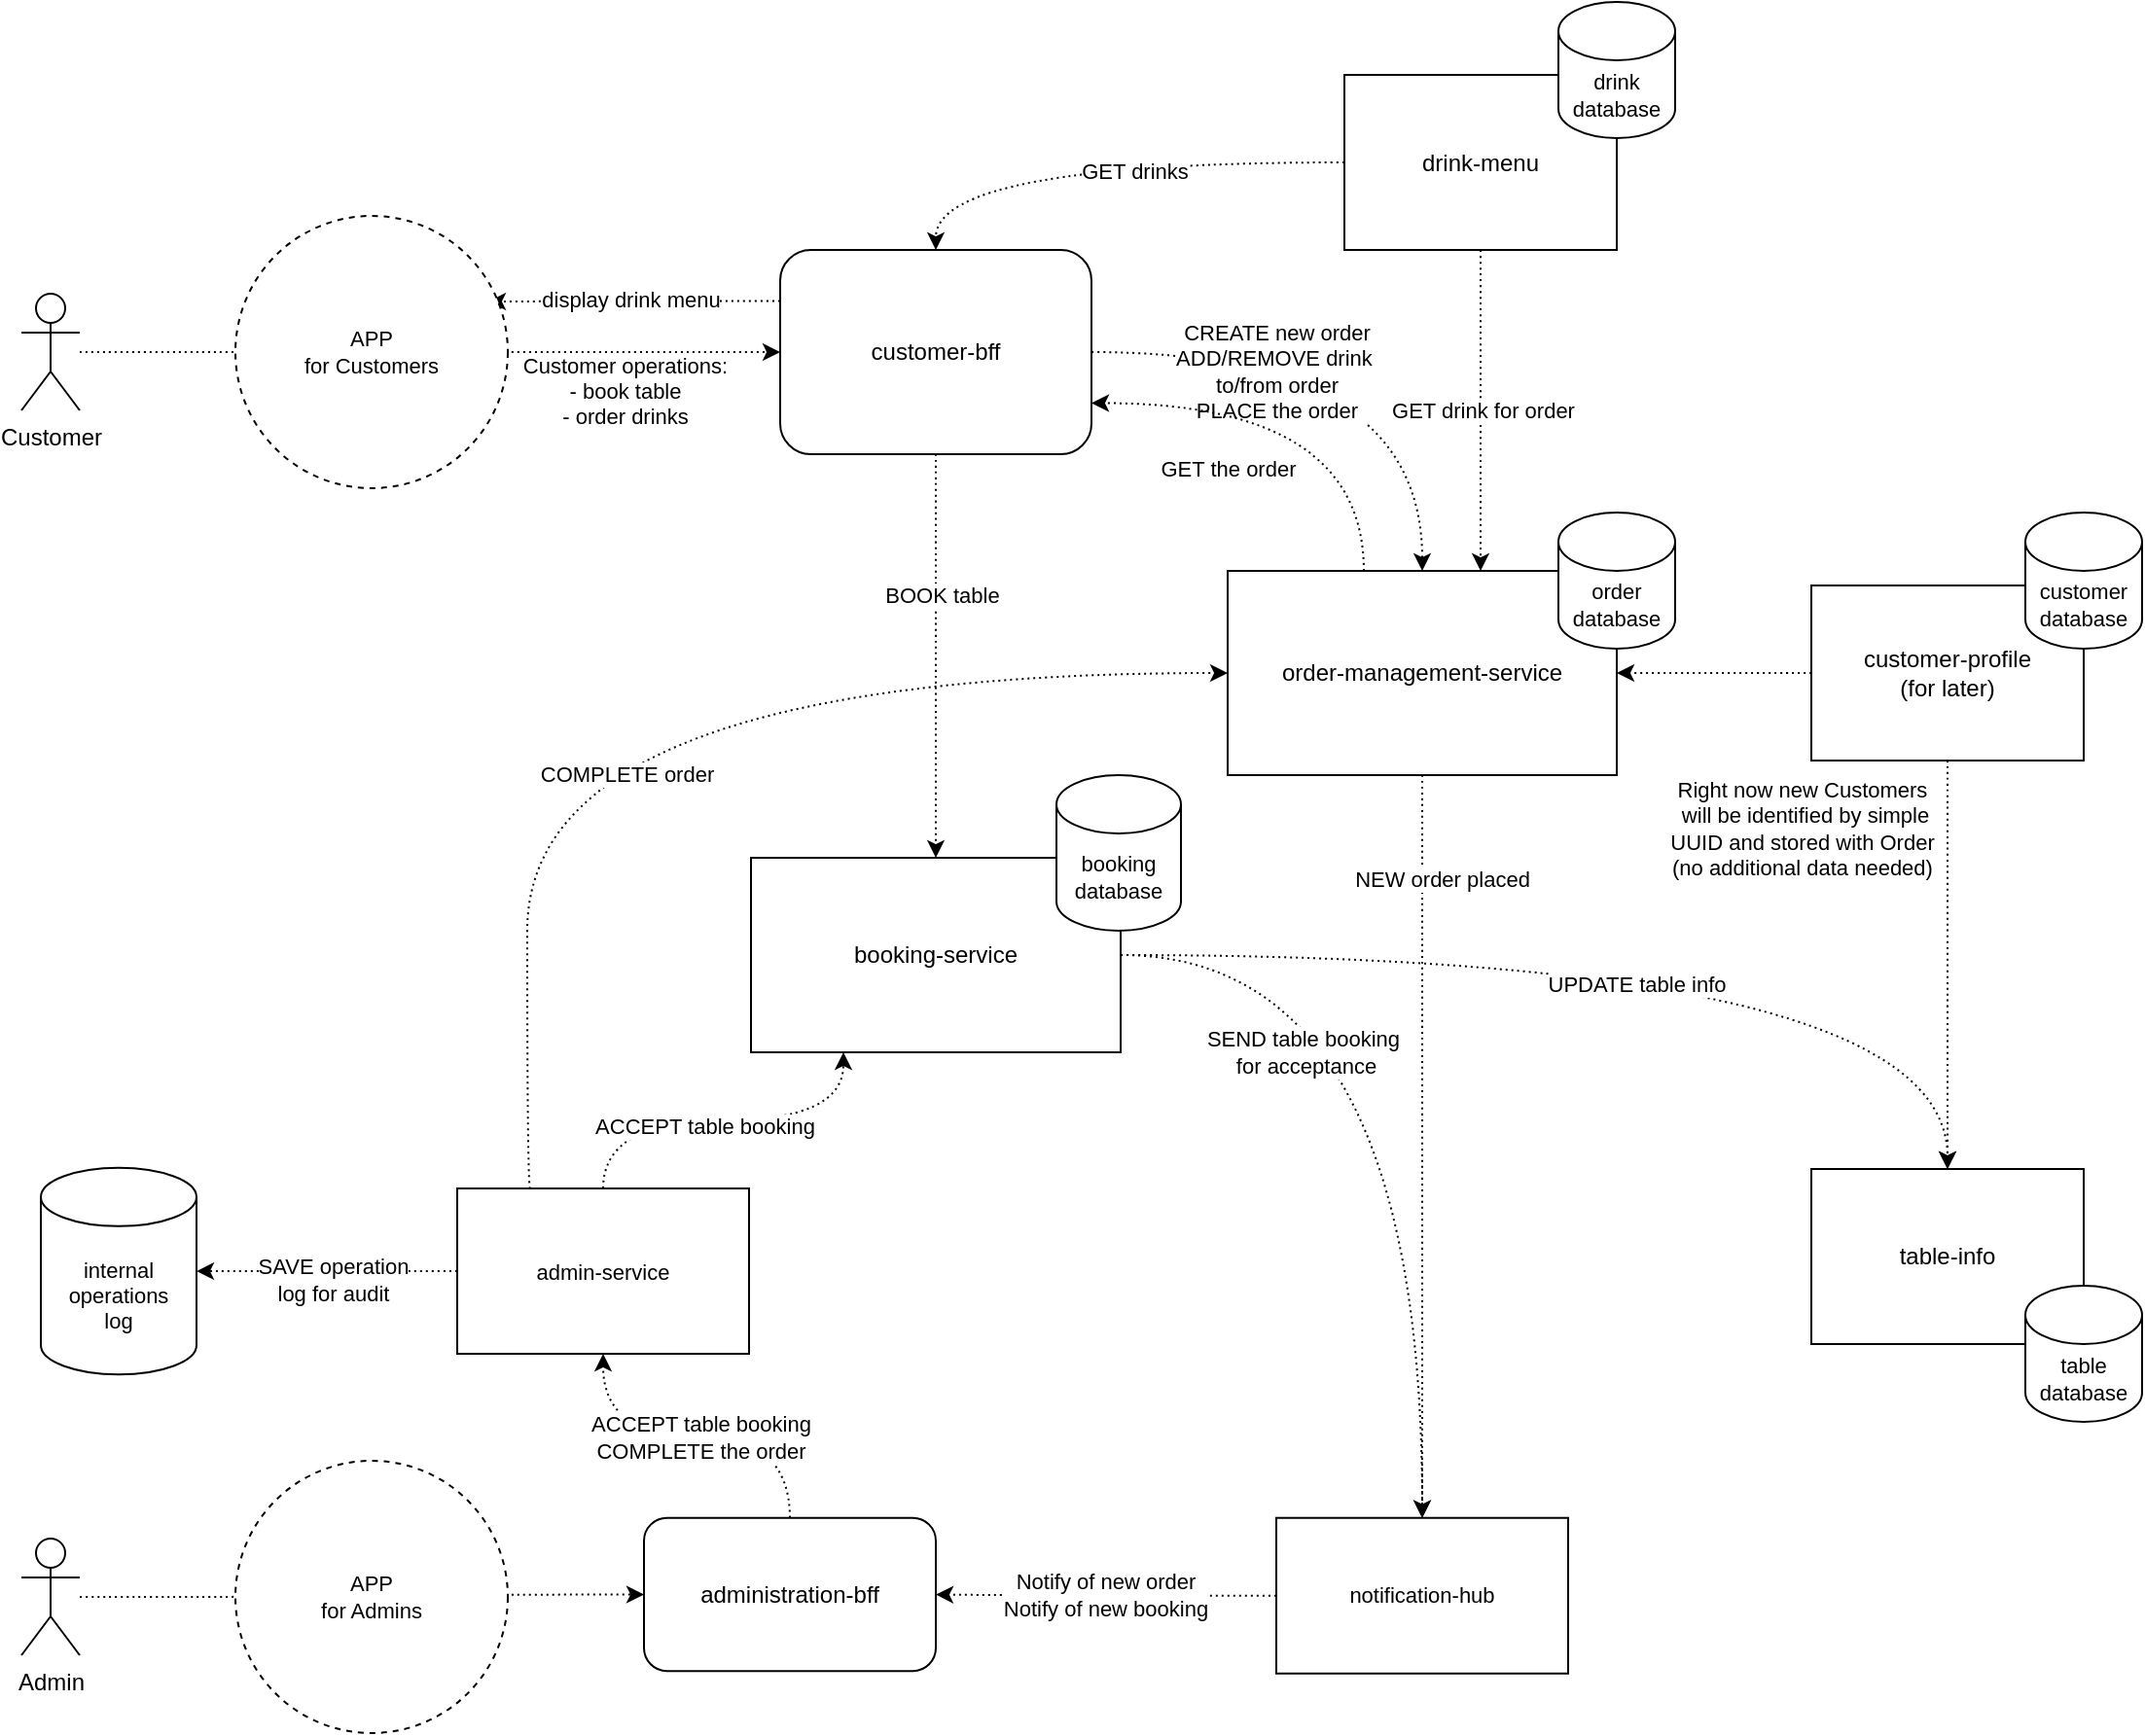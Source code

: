 <mxfile version="28.0.7">
  <diagram name="Page-1" id="maakqQ2E0LYBiGrFHAyL">
    <mxGraphModel dx="2505" dy="944" grid="1" gridSize="10" guides="1" tooltips="1" connect="1" arrows="1" fold="1" page="1" pageScale="1" pageWidth="827" pageHeight="1169" math="0" shadow="0">
      <root>
        <mxCell id="0" />
        <mxCell id="1" parent="0" />
        <mxCell id="wOlbRBHvTDSE5OdlyqVz-8" value="" style="edgeStyle=orthogonalEdgeStyle;rounded=0;orthogonalLoop=1;jettySize=auto;html=1;curved=1;dashed=1;dashPattern=1 2;" edge="1" parent="1" source="wOlbRBHvTDSE5OdlyqVz-1" target="wOlbRBHvTDSE5OdlyqVz-9">
          <mxGeometry relative="1" as="geometry">
            <mxPoint x="130" y="260" as="targetPoint" />
          </mxGeometry>
        </mxCell>
        <mxCell id="wOlbRBHvTDSE5OdlyqVz-54" value="Customer operations:&lt;div&gt;- book table&lt;/div&gt;&lt;div&gt;- order drinks&lt;/div&gt;" style="edgeLabel;html=1;align=center;verticalAlign=middle;resizable=0;points=[];fontFamily=Helvetica;fontSize=11;fontColor=default;labelBackgroundColor=default;" vertex="1" connectable="0" parent="wOlbRBHvTDSE5OdlyqVz-8">
          <mxGeometry x="0.556" relative="1" as="geometry">
            <mxPoint y="20" as="offset" />
          </mxGeometry>
        </mxCell>
        <mxCell id="wOlbRBHvTDSE5OdlyqVz-1" value="Customer" style="shape=umlActor;verticalLabelPosition=bottom;verticalAlign=top;html=1;outlineConnect=0;" vertex="1" parent="1">
          <mxGeometry x="-150" y="230" width="30" height="60" as="geometry" />
        </mxCell>
        <mxCell id="wOlbRBHvTDSE5OdlyqVz-11" value="" style="edgeStyle=orthogonalEdgeStyle;rounded=0;orthogonalLoop=1;jettySize=auto;html=1;curved=1;dashed=1;dashPattern=1 2;" edge="1" parent="1" source="wOlbRBHvTDSE5OdlyqVz-6" target="wOlbRBHvTDSE5OdlyqVz-10">
          <mxGeometry relative="1" as="geometry" />
        </mxCell>
        <mxCell id="wOlbRBHvTDSE5OdlyqVz-6" value="Admin" style="shape=umlActor;verticalLabelPosition=bottom;verticalAlign=top;html=1;outlineConnect=0;" vertex="1" parent="1">
          <mxGeometry x="-150" y="870" width="30" height="60" as="geometry" />
        </mxCell>
        <mxCell id="wOlbRBHvTDSE5OdlyqVz-15" value="" style="edgeStyle=orthogonalEdgeStyle;rounded=0;orthogonalLoop=1;jettySize=auto;html=1;curved=1;dashed=1;dashPattern=1 2;" edge="1" parent="1" source="wOlbRBHvTDSE5OdlyqVz-9" target="wOlbRBHvTDSE5OdlyqVz-16">
          <mxGeometry relative="1" as="geometry">
            <mxPoint x="410" y="260" as="targetPoint" />
          </mxGeometry>
        </mxCell>
        <mxCell id="wOlbRBHvTDSE5OdlyqVz-48" value="CREATE new order&lt;div&gt;ADD/REMOVE&amp;nbsp;&lt;span style=&quot;font-size: 11px;&quot;&gt;drink&amp;nbsp;&lt;/span&gt;&lt;/div&gt;&lt;div&gt;&lt;span style=&quot;font-size: 11px;&quot;&gt;to/from order&lt;/span&gt;&lt;/div&gt;&lt;div&gt;&lt;span style=&quot;font-size: 11px;&quot;&gt;PLACE the order&lt;/span&gt;&lt;/div&gt;" style="edgeLabel;html=1;align=center;verticalAlign=middle;resizable=0;points=[];fontFamily=Helvetica;fontSize=11;fontColor=default;labelBackgroundColor=default;" vertex="1" connectable="0" parent="wOlbRBHvTDSE5OdlyqVz-15">
          <mxGeometry x="-0.209" y="-18" relative="1" as="geometry">
            <mxPoint x="-17" y="-8" as="offset" />
          </mxGeometry>
        </mxCell>
        <mxCell id="wOlbRBHvTDSE5OdlyqVz-21" style="edgeStyle=orthogonalEdgeStyle;shape=connector;curved=1;rounded=0;orthogonalLoop=1;jettySize=auto;html=1;dashed=1;dashPattern=1 2;strokeColor=default;align=center;verticalAlign=middle;fontFamily=Helvetica;fontSize=11;fontColor=default;labelBackgroundColor=default;endArrow=classic;" edge="1" parent="1" source="wOlbRBHvTDSE5OdlyqVz-9" target="wOlbRBHvTDSE5OdlyqVz-20">
          <mxGeometry relative="1" as="geometry" />
        </mxCell>
        <mxCell id="wOlbRBHvTDSE5OdlyqVz-61" value="BOOK table" style="edgeLabel;html=1;align=center;verticalAlign=middle;resizable=0;points=[];fontFamily=Helvetica;fontSize=11;fontColor=default;labelBackgroundColor=default;" vertex="1" connectable="0" parent="wOlbRBHvTDSE5OdlyqVz-21">
          <mxGeometry x="-0.3" y="3" relative="1" as="geometry">
            <mxPoint as="offset" />
          </mxGeometry>
        </mxCell>
        <mxCell id="wOlbRBHvTDSE5OdlyqVz-46" style="edgeStyle=orthogonalEdgeStyle;shape=connector;curved=1;rounded=0;orthogonalLoop=1;jettySize=auto;html=1;dashed=1;dashPattern=1 2;strokeColor=default;align=center;verticalAlign=middle;fontFamily=Helvetica;fontSize=11;fontColor=default;labelBackgroundColor=default;endArrow=classic;exitX=0;exitY=0.25;exitDx=0;exitDy=0;" edge="1" parent="1" source="wOlbRBHvTDSE5OdlyqVz-9">
          <mxGeometry relative="1" as="geometry">
            <mxPoint x="90" y="234" as="targetPoint" />
          </mxGeometry>
        </mxCell>
        <mxCell id="wOlbRBHvTDSE5OdlyqVz-47" value="display drink menu" style="edgeLabel;html=1;align=center;verticalAlign=middle;resizable=0;points=[];fontFamily=Helvetica;fontSize=11;fontColor=default;labelBackgroundColor=default;" vertex="1" connectable="0" parent="wOlbRBHvTDSE5OdlyqVz-46">
          <mxGeometry x="0.035" y="-2" relative="1" as="geometry">
            <mxPoint as="offset" />
          </mxGeometry>
        </mxCell>
        <mxCell id="wOlbRBHvTDSE5OdlyqVz-9" value="customer-bff" style="rounded=1;whiteSpace=wrap;html=1;" vertex="1" parent="1">
          <mxGeometry x="240" y="207.5" width="160" height="105" as="geometry" />
        </mxCell>
        <mxCell id="wOlbRBHvTDSE5OdlyqVz-41" style="edgeStyle=orthogonalEdgeStyle;shape=connector;curved=1;rounded=0;orthogonalLoop=1;jettySize=auto;html=1;dashed=1;dashPattern=1 2;strokeColor=default;align=center;verticalAlign=middle;fontFamily=Helvetica;fontSize=11;fontColor=default;labelBackgroundColor=default;endArrow=classic;" edge="1" parent="1" source="wOlbRBHvTDSE5OdlyqVz-10" target="wOlbRBHvTDSE5OdlyqVz-40">
          <mxGeometry relative="1" as="geometry" />
        </mxCell>
        <mxCell id="wOlbRBHvTDSE5OdlyqVz-58" value="ACCEPT table booking&lt;div&gt;COMPLETE the order&lt;/div&gt;" style="edgeLabel;html=1;align=center;verticalAlign=middle;resizable=0;points=[];fontFamily=Helvetica;fontSize=11;fontColor=default;labelBackgroundColor=default;" vertex="1" connectable="0" parent="wOlbRBHvTDSE5OdlyqVz-41">
          <mxGeometry x="-0.017" y="1" relative="1" as="geometry">
            <mxPoint as="offset" />
          </mxGeometry>
        </mxCell>
        <mxCell id="wOlbRBHvTDSE5OdlyqVz-10" value="administration-bff" style="rounded=1;whiteSpace=wrap;html=1;verticalAlign=middle;align=center;" vertex="1" parent="1">
          <mxGeometry x="170" y="859.37" width="150" height="78.75" as="geometry" />
        </mxCell>
        <mxCell id="wOlbRBHvTDSE5OdlyqVz-38" style="edgeStyle=orthogonalEdgeStyle;shape=connector;curved=1;rounded=0;orthogonalLoop=1;jettySize=auto;html=1;dashed=1;dashPattern=1 2;strokeColor=default;align=center;verticalAlign=middle;fontFamily=Helvetica;fontSize=11;fontColor=default;labelBackgroundColor=default;endArrow=classic;" edge="1" parent="1" source="wOlbRBHvTDSE5OdlyqVz-16" target="wOlbRBHvTDSE5OdlyqVz-36">
          <mxGeometry relative="1" as="geometry" />
        </mxCell>
        <mxCell id="wOlbRBHvTDSE5OdlyqVz-55" value="NEW order placed" style="edgeLabel;html=1;align=center;verticalAlign=middle;resizable=0;points=[];fontFamily=Helvetica;fontSize=11;fontColor=default;labelBackgroundColor=default;" vertex="1" connectable="0" parent="wOlbRBHvTDSE5OdlyqVz-38">
          <mxGeometry x="-0.208" y="2" relative="1" as="geometry">
            <mxPoint x="8" y="-98" as="offset" />
          </mxGeometry>
        </mxCell>
        <mxCell id="wOlbRBHvTDSE5OdlyqVz-49" value="GET the order" style="edgeStyle=orthogonalEdgeStyle;shape=connector;curved=1;rounded=0;orthogonalLoop=1;jettySize=auto;html=1;entryX=1;entryY=0.75;entryDx=0;entryDy=0;dashed=1;dashPattern=1 2;strokeColor=default;align=center;verticalAlign=middle;fontFamily=Helvetica;fontSize=11;fontColor=default;labelBackgroundColor=default;endArrow=classic;" edge="1" parent="1" source="wOlbRBHvTDSE5OdlyqVz-16" target="wOlbRBHvTDSE5OdlyqVz-9">
          <mxGeometry x="0.381" y="34" relative="1" as="geometry">
            <Array as="points">
              <mxPoint x="540" y="286" />
            </Array>
            <mxPoint as="offset" />
          </mxGeometry>
        </mxCell>
        <mxCell id="wOlbRBHvTDSE5OdlyqVz-16" value="order-management-service" style="rounded=0;whiteSpace=wrap;html=1;" vertex="1" parent="1">
          <mxGeometry x="470" y="372.5" width="200" height="105" as="geometry" />
        </mxCell>
        <mxCell id="wOlbRBHvTDSE5OdlyqVz-44" style="edgeStyle=orthogonalEdgeStyle;shape=connector;curved=1;rounded=0;orthogonalLoop=1;jettySize=auto;html=1;entryX=0.5;entryY=0;entryDx=0;entryDy=0;dashed=1;dashPattern=1 2;strokeColor=default;align=center;verticalAlign=middle;fontFamily=Helvetica;fontSize=11;fontColor=default;labelBackgroundColor=default;endArrow=classic;" edge="1" parent="1" source="wOlbRBHvTDSE5OdlyqVz-17" target="wOlbRBHvTDSE5OdlyqVz-9">
          <mxGeometry relative="1" as="geometry" />
        </mxCell>
        <mxCell id="wOlbRBHvTDSE5OdlyqVz-45" value="GET drinks" style="edgeLabel;html=1;align=center;verticalAlign=middle;resizable=0;points=[];fontFamily=Helvetica;fontSize=11;fontColor=default;labelBackgroundColor=default;" vertex="1" connectable="0" parent="wOlbRBHvTDSE5OdlyqVz-44">
          <mxGeometry x="-0.153" y="4" relative="1" as="geometry">
            <mxPoint as="offset" />
          </mxGeometry>
        </mxCell>
        <mxCell id="wOlbRBHvTDSE5OdlyqVz-50" style="edgeStyle=orthogonalEdgeStyle;shape=connector;curved=1;rounded=0;orthogonalLoop=1;jettySize=auto;html=1;dashed=1;dashPattern=1 2;strokeColor=default;align=center;verticalAlign=middle;fontFamily=Helvetica;fontSize=11;fontColor=default;labelBackgroundColor=default;endArrow=classic;" edge="1" parent="1" source="wOlbRBHvTDSE5OdlyqVz-17" target="wOlbRBHvTDSE5OdlyqVz-16">
          <mxGeometry relative="1" as="geometry">
            <Array as="points">
              <mxPoint x="600" y="330" />
              <mxPoint x="600" y="330" />
            </Array>
          </mxGeometry>
        </mxCell>
        <mxCell id="wOlbRBHvTDSE5OdlyqVz-51" value="GET drink for order" style="edgeLabel;html=1;align=center;verticalAlign=middle;resizable=0;points=[];fontFamily=Helvetica;fontSize=11;fontColor=default;labelBackgroundColor=default;" vertex="1" connectable="0" parent="wOlbRBHvTDSE5OdlyqVz-50">
          <mxGeometry x="-0.007" y="1" relative="1" as="geometry">
            <mxPoint as="offset" />
          </mxGeometry>
        </mxCell>
        <mxCell id="wOlbRBHvTDSE5OdlyqVz-17" value="drink-menu" style="rounded=0;whiteSpace=wrap;html=1;" vertex="1" parent="1">
          <mxGeometry x="530" y="117.5" width="140" height="90" as="geometry" />
        </mxCell>
        <mxCell id="wOlbRBHvTDSE5OdlyqVz-24" style="edgeStyle=orthogonalEdgeStyle;shape=connector;curved=1;rounded=0;orthogonalLoop=1;jettySize=auto;html=1;dashed=1;dashPattern=1 2;strokeColor=default;align=center;verticalAlign=middle;fontFamily=Helvetica;fontSize=11;fontColor=default;labelBackgroundColor=default;endArrow=classic;" edge="1" parent="1" source="wOlbRBHvTDSE5OdlyqVz-20" target="wOlbRBHvTDSE5OdlyqVz-23">
          <mxGeometry relative="1" as="geometry" />
        </mxCell>
        <mxCell id="wOlbRBHvTDSE5OdlyqVz-62" value="UPDATE table info" style="edgeLabel;html=1;align=center;verticalAlign=middle;resizable=0;points=[];fontFamily=Helvetica;fontSize=11;fontColor=default;labelBackgroundColor=default;" vertex="1" connectable="0" parent="wOlbRBHvTDSE5OdlyqVz-24">
          <mxGeometry x="-0.259" y="-6" relative="1" as="geometry">
            <mxPoint x="67" y="9" as="offset" />
          </mxGeometry>
        </mxCell>
        <mxCell id="wOlbRBHvTDSE5OdlyqVz-37" style="edgeStyle=orthogonalEdgeStyle;shape=connector;curved=1;rounded=0;orthogonalLoop=1;jettySize=auto;html=1;dashed=1;dashPattern=1 2;strokeColor=default;align=center;verticalAlign=middle;fontFamily=Helvetica;fontSize=11;fontColor=default;labelBackgroundColor=default;endArrow=classic;" edge="1" parent="1" source="wOlbRBHvTDSE5OdlyqVz-20" target="wOlbRBHvTDSE5OdlyqVz-36">
          <mxGeometry relative="1" as="geometry" />
        </mxCell>
        <mxCell id="wOlbRBHvTDSE5OdlyqVz-63" value="SEND table booking&amp;nbsp;&lt;div&gt;for acceptance&lt;/div&gt;" style="edgeLabel;html=1;align=center;verticalAlign=middle;resizable=0;points=[];fontFamily=Helvetica;fontSize=11;fontColor=default;labelBackgroundColor=default;" vertex="1" connectable="0" parent="wOlbRBHvTDSE5OdlyqVz-37">
          <mxGeometry x="0.062" y="-35" relative="1" as="geometry">
            <mxPoint x="-25" y="-31" as="offset" />
          </mxGeometry>
        </mxCell>
        <mxCell id="wOlbRBHvTDSE5OdlyqVz-20" value="booking-service" style="rounded=0;whiteSpace=wrap;html=1;" vertex="1" parent="1">
          <mxGeometry x="225" y="520" width="190" height="100" as="geometry" />
        </mxCell>
        <mxCell id="wOlbRBHvTDSE5OdlyqVz-23" value="table-info" style="rounded=0;whiteSpace=wrap;html=1;" vertex="1" parent="1">
          <mxGeometry x="770" y="680" width="140" height="90" as="geometry" />
        </mxCell>
        <mxCell id="wOlbRBHvTDSE5OdlyqVz-52" style="edgeStyle=orthogonalEdgeStyle;shape=connector;curved=1;rounded=0;orthogonalLoop=1;jettySize=auto;html=1;dashed=1;dashPattern=1 2;strokeColor=light-dark(#000000,#B3B3B3);align=center;verticalAlign=middle;fontFamily=Helvetica;fontSize=11;fontColor=default;labelBackgroundColor=default;endArrow=classic;" edge="1" parent="1" source="wOlbRBHvTDSE5OdlyqVz-26" target="wOlbRBHvTDSE5OdlyqVz-16">
          <mxGeometry relative="1" as="geometry" />
        </mxCell>
        <mxCell id="wOlbRBHvTDSE5OdlyqVz-53" style="edgeStyle=orthogonalEdgeStyle;shape=connector;curved=1;rounded=0;orthogonalLoop=1;jettySize=auto;html=1;dashed=1;dashPattern=1 2;strokeColor=light-dark(#000000,#B3B3B3);align=center;verticalAlign=middle;fontFamily=Helvetica;fontSize=11;fontColor=default;labelBackgroundColor=default;endArrow=classic;" edge="1" parent="1" source="wOlbRBHvTDSE5OdlyqVz-26" target="wOlbRBHvTDSE5OdlyqVz-23">
          <mxGeometry relative="1" as="geometry" />
        </mxCell>
        <mxCell id="wOlbRBHvTDSE5OdlyqVz-26" value="&lt;span style=&quot;color: light-dark(rgb(0, 0, 0), rgb(179, 179, 179));&quot;&gt;customer-profile&lt;/span&gt;&lt;div&gt;&lt;span style=&quot;color: light-dark(rgb(0, 0, 0), rgb(179, 179, 179));&quot;&gt;(for later)&lt;/span&gt;&lt;/div&gt;" style="rounded=0;whiteSpace=wrap;html=1;strokeColor=light-dark(#000000,#B3B3B3);" vertex="1" parent="1">
          <mxGeometry x="770" y="380" width="140" height="90" as="geometry" />
        </mxCell>
        <mxCell id="wOlbRBHvTDSE5OdlyqVz-29" value="APP&lt;div&gt;for Customers&lt;/div&gt;" style="ellipse;whiteSpace=wrap;html=1;aspect=fixed;fontFamily=Helvetica;fontSize=11;fontColor=default;labelBackgroundColor=default;dashed=1;" vertex="1" parent="1">
          <mxGeometry x="-40" y="190" width="140" height="140" as="geometry" />
        </mxCell>
        <mxCell id="wOlbRBHvTDSE5OdlyqVz-30" value="APP&lt;div&gt;for Admins&lt;/div&gt;" style="ellipse;whiteSpace=wrap;html=1;aspect=fixed;fontFamily=Helvetica;fontSize=11;fontColor=default;labelBackgroundColor=default;dashed=1;" vertex="1" parent="1">
          <mxGeometry x="-40" y="830" width="140" height="140" as="geometry" />
        </mxCell>
        <mxCell id="wOlbRBHvTDSE5OdlyqVz-31" value="drink&lt;div&gt;database&lt;/div&gt;" style="shape=cylinder3;whiteSpace=wrap;html=1;boundedLbl=1;backgroundOutline=1;size=15;fontFamily=Helvetica;fontSize=11;fontColor=default;labelBackgroundColor=default;" vertex="1" parent="1">
          <mxGeometry x="640" y="80" width="60" height="70" as="geometry" />
        </mxCell>
        <mxCell id="wOlbRBHvTDSE5OdlyqVz-32" value="order&lt;div&gt;database&lt;/div&gt;" style="shape=cylinder3;whiteSpace=wrap;html=1;boundedLbl=1;backgroundOutline=1;size=15;fontFamily=Helvetica;fontSize=11;fontColor=default;labelBackgroundColor=default;" vertex="1" parent="1">
          <mxGeometry x="640" y="342.5" width="60" height="70" as="geometry" />
        </mxCell>
        <mxCell id="wOlbRBHvTDSE5OdlyqVz-33" value="table&lt;div&gt;database&lt;/div&gt;" style="shape=cylinder3;whiteSpace=wrap;html=1;boundedLbl=1;backgroundOutline=1;size=15;fontFamily=Helvetica;fontSize=11;fontColor=default;labelBackgroundColor=default;" vertex="1" parent="1">
          <mxGeometry x="880" y="740" width="60" height="70" as="geometry" />
        </mxCell>
        <mxCell id="wOlbRBHvTDSE5OdlyqVz-34" value="&lt;span style=&quot;color: light-dark(rgb(0, 0, 0), rgb(179, 179, 179));&quot;&gt;customer&lt;/span&gt;&lt;div&gt;&lt;span style=&quot;color: light-dark(rgb(0, 0, 0), rgb(179, 179, 179));&quot;&gt;database&lt;/span&gt;&lt;/div&gt;" style="shape=cylinder3;whiteSpace=wrap;html=1;boundedLbl=1;backgroundOutline=1;size=15;fontFamily=Helvetica;fontSize=11;fontColor=default;labelBackgroundColor=default;strokeColor=light-dark(#000000,#B3B3B3);" vertex="1" parent="1">
          <mxGeometry x="880" y="342.5" width="60" height="70" as="geometry" />
        </mxCell>
        <mxCell id="wOlbRBHvTDSE5OdlyqVz-39" style="edgeStyle=orthogonalEdgeStyle;shape=connector;curved=1;rounded=0;orthogonalLoop=1;jettySize=auto;html=1;dashed=1;dashPattern=1 2;strokeColor=default;align=center;verticalAlign=middle;fontFamily=Helvetica;fontSize=11;fontColor=default;labelBackgroundColor=default;endArrow=classic;" edge="1" parent="1" source="wOlbRBHvTDSE5OdlyqVz-36" target="wOlbRBHvTDSE5OdlyqVz-10">
          <mxGeometry relative="1" as="geometry" />
        </mxCell>
        <mxCell id="wOlbRBHvTDSE5OdlyqVz-56" value="Notify of new order&lt;div&gt;Notify of new booking&lt;/div&gt;" style="edgeLabel;html=1;align=center;verticalAlign=middle;resizable=0;points=[];fontFamily=Helvetica;fontSize=11;fontColor=default;labelBackgroundColor=default;" vertex="1" connectable="0" parent="wOlbRBHvTDSE5OdlyqVz-39">
          <mxGeometry x="0.01" relative="1" as="geometry">
            <mxPoint as="offset" />
          </mxGeometry>
        </mxCell>
        <mxCell id="wOlbRBHvTDSE5OdlyqVz-36" value="notification-hub" style="whiteSpace=wrap;html=1;fontFamily=Helvetica;fontSize=11;fontColor=default;labelBackgroundColor=default;" vertex="1" parent="1">
          <mxGeometry x="495" y="859.37" width="150" height="80" as="geometry" />
        </mxCell>
        <mxCell id="wOlbRBHvTDSE5OdlyqVz-42" style="edgeStyle=orthogonalEdgeStyle;shape=connector;curved=1;rounded=0;orthogonalLoop=1;jettySize=auto;html=1;entryX=0.25;entryY=1;entryDx=0;entryDy=0;dashed=1;dashPattern=1 2;strokeColor=default;align=center;verticalAlign=middle;fontFamily=Helvetica;fontSize=11;fontColor=default;labelBackgroundColor=default;endArrow=classic;exitX=0.5;exitY=0;exitDx=0;exitDy=0;" edge="1" parent="1" source="wOlbRBHvTDSE5OdlyqVz-40" target="wOlbRBHvTDSE5OdlyqVz-20">
          <mxGeometry relative="1" as="geometry" />
        </mxCell>
        <mxCell id="wOlbRBHvTDSE5OdlyqVz-60" value="ACCEPT table booking" style="edgeLabel;html=1;align=center;verticalAlign=middle;resizable=0;points=[];fontFamily=Helvetica;fontSize=11;fontColor=default;labelBackgroundColor=default;" vertex="1" connectable="0" parent="wOlbRBHvTDSE5OdlyqVz-42">
          <mxGeometry x="-0.104" y="-3" relative="1" as="geometry">
            <mxPoint as="offset" />
          </mxGeometry>
        </mxCell>
        <mxCell id="wOlbRBHvTDSE5OdlyqVz-43" style="edgeStyle=orthogonalEdgeStyle;shape=connector;curved=1;rounded=0;orthogonalLoop=1;jettySize=auto;html=1;entryX=0;entryY=0.5;entryDx=0;entryDy=0;dashed=1;dashPattern=1 2;strokeColor=default;align=center;verticalAlign=middle;fontFamily=Helvetica;fontSize=11;fontColor=default;labelBackgroundColor=default;endArrow=classic;exitX=0.25;exitY=0;exitDx=0;exitDy=0;" edge="1" parent="1" source="wOlbRBHvTDSE5OdlyqVz-40" target="wOlbRBHvTDSE5OdlyqVz-16">
          <mxGeometry relative="1" as="geometry">
            <Array as="points">
              <mxPoint x="110" y="690" />
              <mxPoint x="110" y="425" />
            </Array>
          </mxGeometry>
        </mxCell>
        <mxCell id="wOlbRBHvTDSE5OdlyqVz-59" value="COMPLETE order" style="edgeLabel;html=1;align=center;verticalAlign=middle;resizable=0;points=[];fontFamily=Helvetica;fontSize=11;fontColor=default;labelBackgroundColor=default;" vertex="1" connectable="0" parent="wOlbRBHvTDSE5OdlyqVz-43">
          <mxGeometry x="-0.315" y="-51" relative="1" as="geometry">
            <mxPoint as="offset" />
          </mxGeometry>
        </mxCell>
        <mxCell id="wOlbRBHvTDSE5OdlyqVz-65" style="edgeStyle=orthogonalEdgeStyle;shape=connector;curved=1;rounded=0;orthogonalLoop=1;jettySize=auto;html=1;dashed=1;dashPattern=1 2;strokeColor=light-dark(#000000,#808080);align=center;verticalAlign=middle;fontFamily=Helvetica;fontSize=11;fontColor=default;labelBackgroundColor=default;endArrow=classic;" edge="1" parent="1" source="wOlbRBHvTDSE5OdlyqVz-40" target="wOlbRBHvTDSE5OdlyqVz-64">
          <mxGeometry relative="1" as="geometry" />
        </mxCell>
        <mxCell id="wOlbRBHvTDSE5OdlyqVz-66" value="&lt;span style=&quot;color: light-dark(rgb(0, 0, 0), rgb(153, 153, 153));&quot;&gt;SAVE operation&lt;/span&gt;&lt;div&gt;&lt;span style=&quot;color: light-dark(rgb(0, 0, 0), rgb(153, 153, 153));&quot;&gt;log for audit&lt;/span&gt;&lt;/div&gt;" style="edgeLabel;html=1;align=center;verticalAlign=middle;resizable=0;points=[];fontFamily=Helvetica;fontSize=11;fontColor=default;labelBackgroundColor=default;" vertex="1" connectable="0" parent="wOlbRBHvTDSE5OdlyqVz-65">
          <mxGeometry x="-0.039" y="4" relative="1" as="geometry">
            <mxPoint as="offset" />
          </mxGeometry>
        </mxCell>
        <mxCell id="wOlbRBHvTDSE5OdlyqVz-40" value="admin-service" style="whiteSpace=wrap;html=1;fontFamily=Helvetica;fontSize=11;fontColor=default;labelBackgroundColor=default;" vertex="1" parent="1">
          <mxGeometry x="74" y="690" width="150" height="85" as="geometry" />
        </mxCell>
        <mxCell id="wOlbRBHvTDSE5OdlyqVz-57" value="&lt;span style=&quot;color: light-dark(rgb(0, 0, 0), rgb(153, 153, 153));&quot;&gt;Right now new Customers&lt;/span&gt;&lt;div&gt;&lt;span style=&quot;color: light-dark(rgb(0, 0, 0), rgb(153, 153, 153));&quot;&gt;&amp;nbsp;will be identified by simple&lt;/span&gt;&lt;/div&gt;&lt;div&gt;&lt;span style=&quot;color: light-dark(rgb(0, 0, 0), rgb(153, 153, 153));&quot;&gt;UUID and stored with Order&lt;/span&gt;&lt;/div&gt;&lt;div&gt;&lt;span style=&quot;color: light-dark(rgb(0, 0, 0), rgb(153, 153, 153));&quot;&gt;(no additional data needed)&lt;/span&gt;&lt;/div&gt;" style="text;html=1;align=center;verticalAlign=middle;resizable=0;points=[];autosize=1;strokeColor=none;fillColor=none;fontFamily=Helvetica;fontSize=11;fontColor=default;labelBackgroundColor=default;" vertex="1" parent="1">
          <mxGeometry x="680" y="470" width="170" height="70" as="geometry" />
        </mxCell>
        <mxCell id="wOlbRBHvTDSE5OdlyqVz-64" value="&lt;span style=&quot;color: light-dark(rgb(0, 0, 0), rgb(153, 153, 153));&quot;&gt;internal&lt;/span&gt;&lt;div&gt;&lt;span style=&quot;color: light-dark(rgb(0, 0, 0), rgb(153, 153, 153));&quot;&gt;operations&lt;/span&gt;&lt;/div&gt;&lt;div&gt;&lt;span style=&quot;color: light-dark(rgb(0, 0, 0), rgb(153, 153, 153));&quot;&gt;log&lt;/span&gt;&lt;/div&gt;" style="shape=cylinder3;whiteSpace=wrap;html=1;boundedLbl=1;backgroundOutline=1;size=15;fontFamily=Helvetica;fontSize=11;fontColor=default;labelBackgroundColor=default;strokeColor=light-dark(#000000,#999999);" vertex="1" parent="1">
          <mxGeometry x="-140" y="679.38" width="80" height="106.25" as="geometry" />
        </mxCell>
        <mxCell id="wOlbRBHvTDSE5OdlyqVz-67" value="&lt;div&gt;&lt;span style=&quot;color: light-dark(rgb(0, 0, 0), rgb(179, 179, 179));&quot;&gt;booking&lt;/span&gt;&lt;/div&gt;&lt;div&gt;&lt;span style=&quot;color: light-dark(rgb(0, 0, 0), rgb(179, 179, 179));&quot;&gt;database&lt;/span&gt;&lt;/div&gt;" style="shape=cylinder3;whiteSpace=wrap;html=1;boundedLbl=1;backgroundOutline=1;size=15;fontFamily=Helvetica;fontSize=11;fontColor=default;labelBackgroundColor=default;strokeColor=light-dark(#000000,#B3B3B3);" vertex="1" parent="1">
          <mxGeometry x="382" y="477.5" width="64" height="80" as="geometry" />
        </mxCell>
      </root>
    </mxGraphModel>
  </diagram>
</mxfile>
